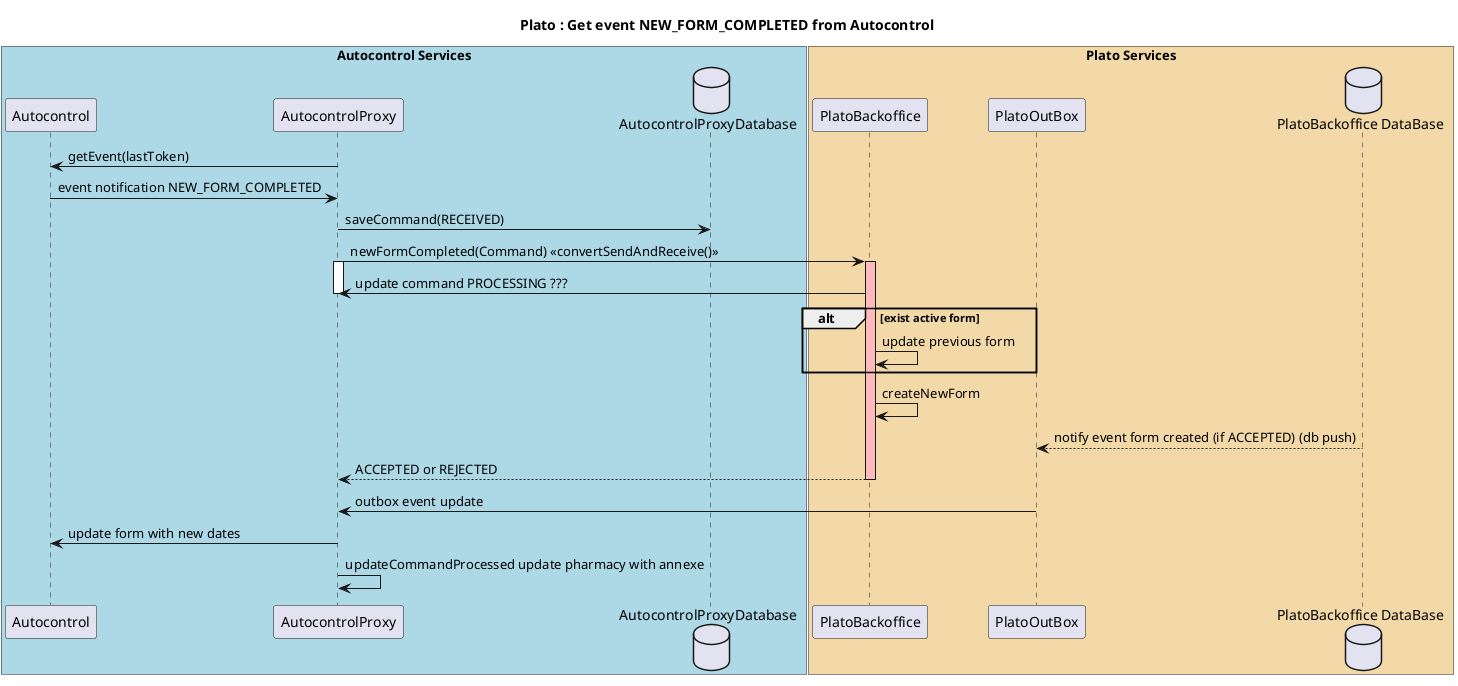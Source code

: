 @startuml
title Plato : Get event NEW_FORM_COMPLETED from Autocontrol

box "Autocontrol Services" #LightBlue
participant Autocontrol
participant AutocontrolProxy
database AutocontrolProxyDatabase
end box

box "Plato Services" #f2d9a7
participant PlatoBackoffice
participant PlatoOutBox
database "PlatoBackoffice DataBase"
end box
Autocontrol <- AutocontrolProxy: getEvent(lastToken)
Autocontrol -> AutocontrolProxy: event notification NEW_FORM_COMPLETED
AutocontrolProxy -> AutocontrolProxyDatabase: saveCommand(RECEIVED)


AutocontrolProxy -> PlatoBackoffice: newFormCompleted(Command) <<convertSendAndReceive()>>
activate AutocontrolProxy
    activate PlatoBackoffice #FFBBBB
    PlatoBackoffice -> AutocontrolProxy: update command PROCESSING ???

deactivate AutocontrolProxy

    alt exist active form
        PlatoBackoffice -> PlatoBackoffice: update previous form
    end
    PlatoBackoffice -> PlatoBackoffice: createNewForm
    PlatoOutBox <-- "PlatoBackoffice DataBase" : notify event form created (if ACCEPTED) (db push)
    return ACCEPTED or REJECTED
    deactivate PlatoBackoffice

PlatoOutBox -> AutocontrolProxy: outbox event update

AutocontrolProxy -> Autocontrol: update form with new dates

AutocontrolProxy -> AutocontrolProxy : updateCommandProcessed update pharmacy with annexe


@enduml